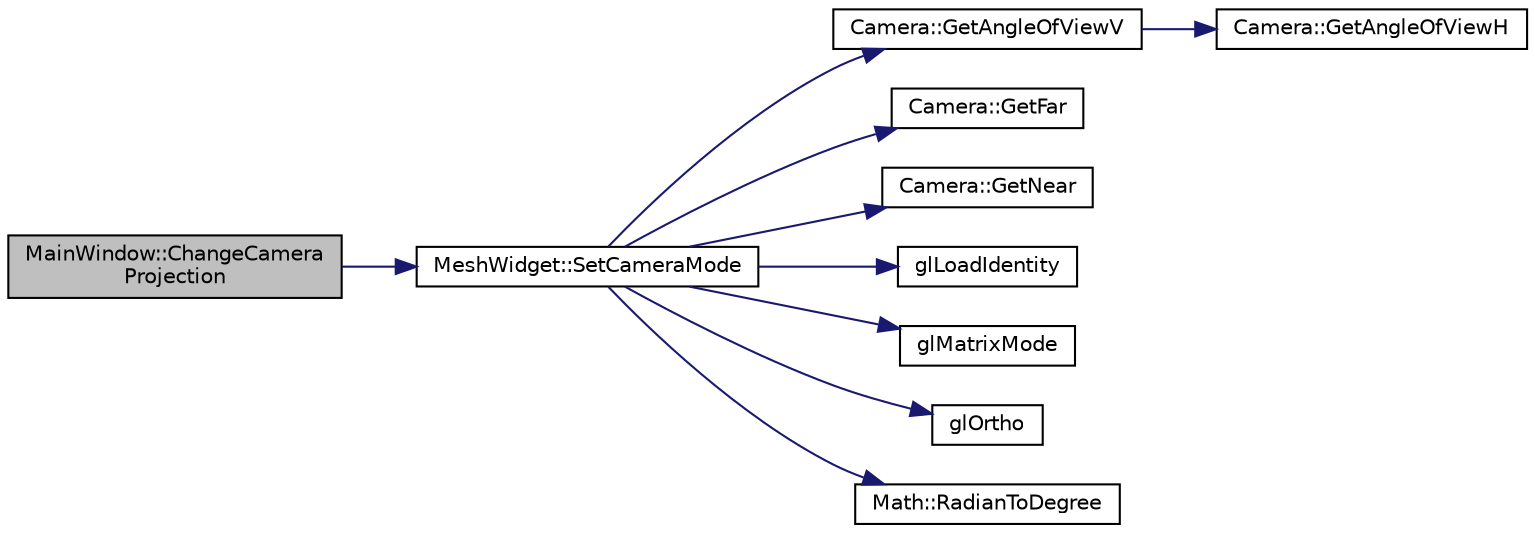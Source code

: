 digraph "MainWindow::ChangeCameraProjection"
{
 // LATEX_PDF_SIZE
  edge [fontname="Helvetica",fontsize="10",labelfontname="Helvetica",labelfontsize="10"];
  node [fontname="Helvetica",fontsize="10",shape=record];
  rankdir="LR";
  Node1 [label="MainWindow::ChangeCamera\lProjection",height=0.2,width=0.4,color="black", fillcolor="grey75", style="filled", fontcolor="black",tooltip=" "];
  Node1 -> Node2 [color="midnightblue",fontsize="10",style="solid",fontname="Helvetica"];
  Node2 [label="MeshWidget::SetCameraMode",height=0.2,width=0.4,color="black", fillcolor="white", style="filled",URL="$class_mesh_widget.html#aee199457b27af2efbe3db0e552c1649a",tooltip="Set the camera mode (perspective or orthographic)."];
  Node2 -> Node3 [color="midnightblue",fontsize="10",style="solid",fontname="Helvetica"];
  Node3 [label="Camera::GetAngleOfViewV",height=0.2,width=0.4,color="black", fillcolor="white", style="filled",URL="$class_camera.html#a10e3b183465dd2c7b3d2220684b67389",tooltip="Returns the vertical angle of view."];
  Node3 -> Node4 [color="midnightblue",fontsize="10",style="solid",fontname="Helvetica"];
  Node4 [label="Camera::GetAngleOfViewH",height=0.2,width=0.4,color="black", fillcolor="white", style="filled",URL="$class_camera.html#a3fd16cdcc605617518f8dc50291ff0ab",tooltip="Returns the horizontal angle of view."];
  Node2 -> Node5 [color="midnightblue",fontsize="10",style="solid",fontname="Helvetica"];
  Node5 [label="Camera::GetFar",height=0.2,width=0.4,color="black", fillcolor="white", style="filled",URL="$class_camera.html#a683bba08362123673b442516c5019b6d",tooltip="Get the far distance."];
  Node2 -> Node6 [color="midnightblue",fontsize="10",style="solid",fontname="Helvetica"];
  Node6 [label="Camera::GetNear",height=0.2,width=0.4,color="black", fillcolor="white", style="filled",URL="$class_camera.html#a02dbeff88f9b733b2279fcac243c282c",tooltip="Get the near distance."];
  Node2 -> Node7 [color="midnightblue",fontsize="10",style="solid",fontname="Helvetica"];
  Node7 [label="glLoadIdentity",height=0.2,width=0.4,color="black", fillcolor="white", style="filled",URL="$_g_l_8h.html#ae4d8176aa24fe6d7afcad24d7e582bc6",tooltip=" "];
  Node2 -> Node8 [color="midnightblue",fontsize="10",style="solid",fontname="Helvetica"];
  Node8 [label="glMatrixMode",height=0.2,width=0.4,color="black", fillcolor="white", style="filled",URL="$_g_l_8h.html#abf278d4f613bc04bc94f8acea8f56f15",tooltip=" "];
  Node2 -> Node9 [color="midnightblue",fontsize="10",style="solid",fontname="Helvetica"];
  Node9 [label="glOrtho",height=0.2,width=0.4,color="black", fillcolor="white", style="filled",URL="$_g_l_8h.html#a4594f62a506347e3601bb057da595997",tooltip=" "];
  Node2 -> Node10 [color="midnightblue",fontsize="10",style="solid",fontname="Helvetica"];
  Node10 [label="Math::RadianToDegree",height=0.2,width=0.4,color="black", fillcolor="white", style="filled",URL="$class_math.html#adb7bf9d2b1cccf1bd33f0d8f46f37f70",tooltip="Convert radian to degrees."];
}
